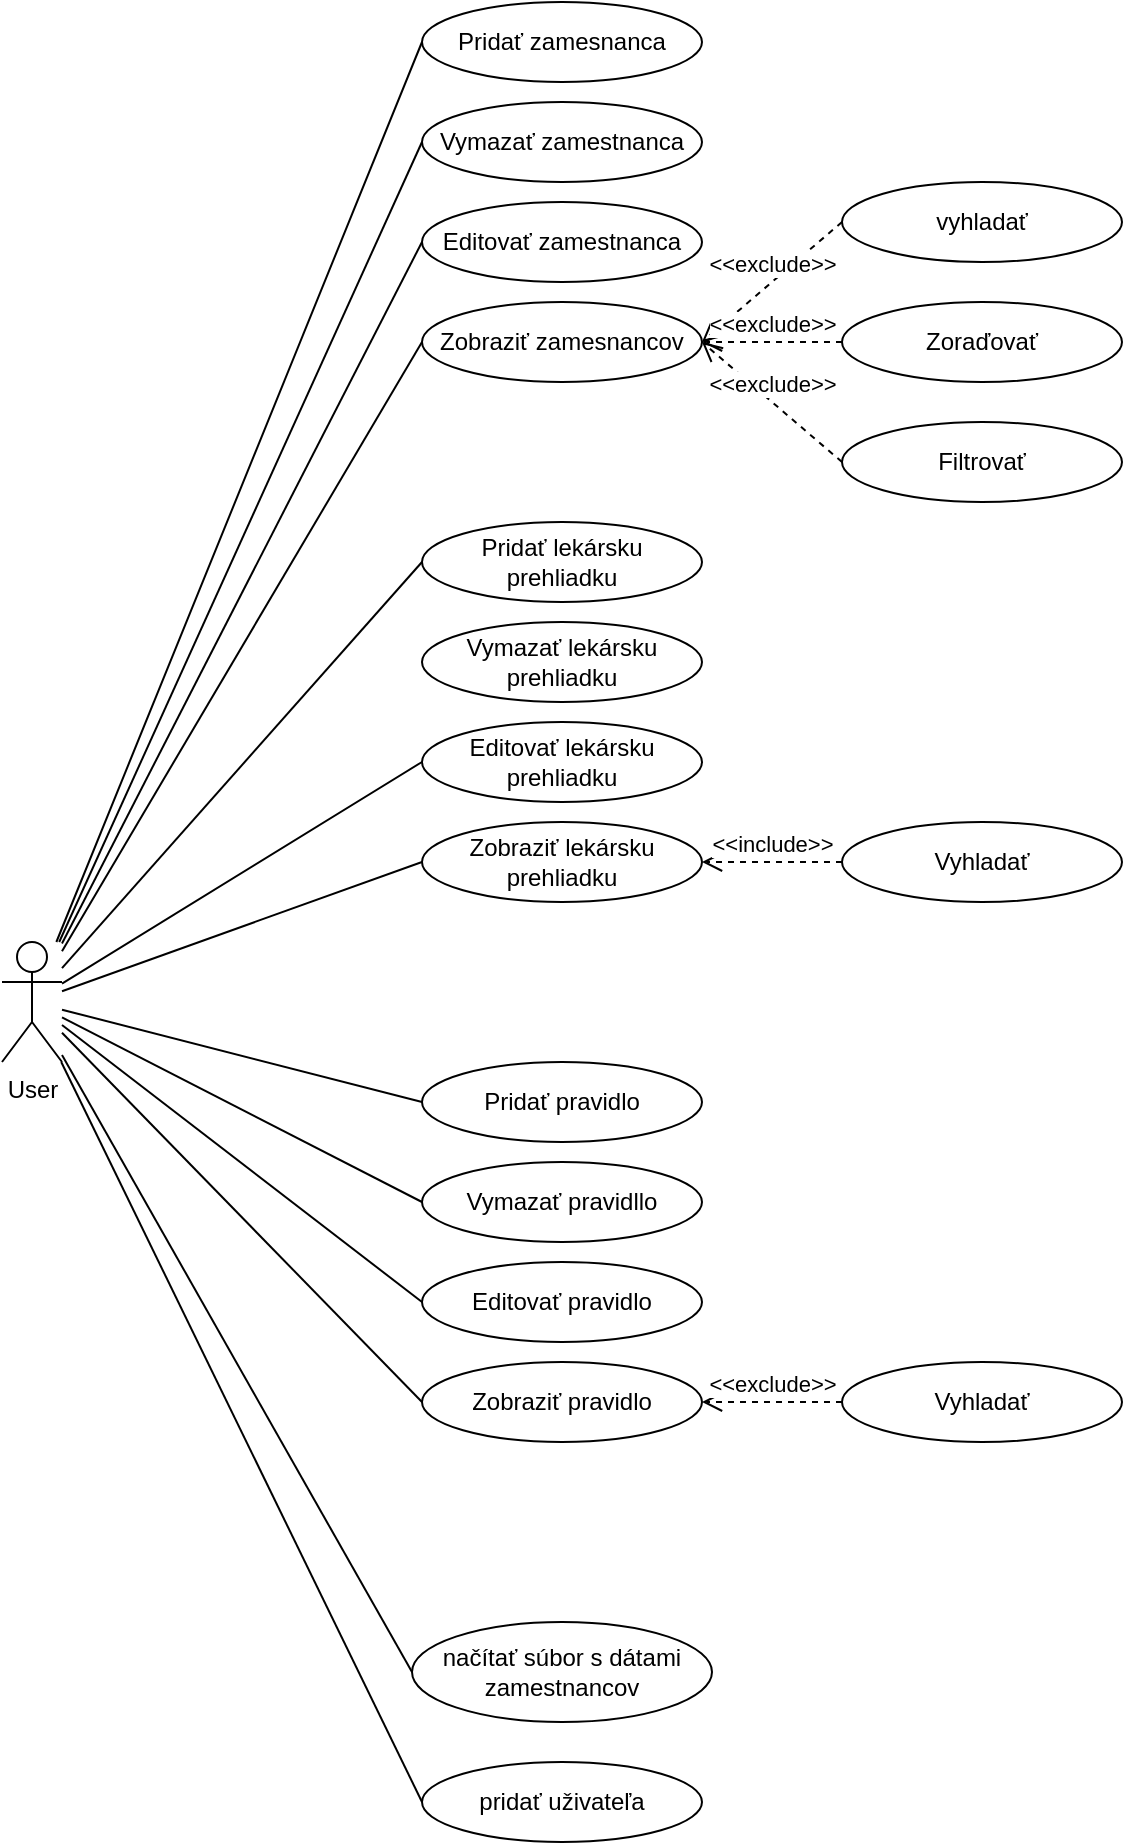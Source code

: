 <mxfile version="20.5.3" type="device"><diagram id="_EcG7_dam4SC81xGVcJO" name="Page-1"><mxGraphModel dx="998" dy="534" grid="1" gridSize="10" guides="1" tooltips="1" connect="1" arrows="1" fold="1" page="1" pageScale="1" pageWidth="850" pageHeight="1100" math="0" shadow="0"><root><mxCell id="0"/><mxCell id="1" parent="0"/><mxCell id="7WzwmO4bXKRNcrmsOYxx-1" value="User" style="shape=umlActor;verticalLabelPosition=bottom;verticalAlign=top;html=1;outlineConnect=0;" vertex="1" parent="1"><mxGeometry x="40" y="520" width="30" height="60" as="geometry"/></mxCell><mxCell id="7WzwmO4bXKRNcrmsOYxx-2" value="Pridať zamesnanca" style="ellipse;whiteSpace=wrap;html=1;" vertex="1" parent="1"><mxGeometry x="250" y="50" width="140" height="40" as="geometry"/></mxCell><mxCell id="7WzwmO4bXKRNcrmsOYxx-3" value="Vymazať zamestnanca" style="ellipse;whiteSpace=wrap;html=1;" vertex="1" parent="1"><mxGeometry x="250" y="100" width="140" height="40" as="geometry"/></mxCell><mxCell id="7WzwmO4bXKRNcrmsOYxx-5" value="&lt;div&gt;Editovať zamestnanca&lt;/div&gt;" style="ellipse;whiteSpace=wrap;html=1;" vertex="1" parent="1"><mxGeometry x="250" y="150" width="140" height="40" as="geometry"/></mxCell><mxCell id="7WzwmO4bXKRNcrmsOYxx-6" value="Pridať lekársku prehliadku" style="ellipse;whiteSpace=wrap;html=1;" vertex="1" parent="1"><mxGeometry x="250" y="310" width="140" height="40" as="geometry"/></mxCell><mxCell id="7WzwmO4bXKRNcrmsOYxx-7" value="Vymazať lekársku prehliadku" style="ellipse;whiteSpace=wrap;html=1;" vertex="1" parent="1"><mxGeometry x="250" y="360" width="140" height="40" as="geometry"/></mxCell><mxCell id="7WzwmO4bXKRNcrmsOYxx-8" value="Editovať lekársku prehliadku" style="ellipse;whiteSpace=wrap;html=1;" vertex="1" parent="1"><mxGeometry x="250" y="410" width="140" height="40" as="geometry"/></mxCell><mxCell id="7WzwmO4bXKRNcrmsOYxx-9" value="&lt;div&gt;Pridať pravidlo&lt;/div&gt;" style="ellipse;whiteSpace=wrap;html=1;" vertex="1" parent="1"><mxGeometry x="250" y="580" width="140" height="40" as="geometry"/></mxCell><mxCell id="7WzwmO4bXKRNcrmsOYxx-11" value="&lt;div&gt;Vymazať pravidllo&lt;/div&gt;" style="ellipse;whiteSpace=wrap;html=1;" vertex="1" parent="1"><mxGeometry x="250" y="630" width="140" height="40" as="geometry"/></mxCell><mxCell id="7WzwmO4bXKRNcrmsOYxx-12" value="&lt;div&gt;Editovať pravidlo&lt;/div&gt;" style="ellipse;whiteSpace=wrap;html=1;" vertex="1" parent="1"><mxGeometry x="250" y="680" width="140" height="40" as="geometry"/></mxCell><mxCell id="7WzwmO4bXKRNcrmsOYxx-13" value="načítať súbor s dátami zamestnancov" style="ellipse;whiteSpace=wrap;html=1;" vertex="1" parent="1"><mxGeometry x="245" y="860" width="150" height="50" as="geometry"/></mxCell><mxCell id="7WzwmO4bXKRNcrmsOYxx-14" value="Zobraziť zamesnancov" style="ellipse;whiteSpace=wrap;html=1;" vertex="1" parent="1"><mxGeometry x="250" y="200" width="140" height="40" as="geometry"/></mxCell><mxCell id="7WzwmO4bXKRNcrmsOYxx-15" value="Zobraziť lekársku prehliadku" style="ellipse;whiteSpace=wrap;html=1;" vertex="1" parent="1"><mxGeometry x="250" y="460" width="140" height="40" as="geometry"/></mxCell><mxCell id="7WzwmO4bXKRNcrmsOYxx-16" value="Zobraziť pravidlo" style="ellipse;whiteSpace=wrap;html=1;" vertex="1" parent="1"><mxGeometry x="250" y="730" width="140" height="40" as="geometry"/></mxCell><mxCell id="7WzwmO4bXKRNcrmsOYxx-18" value="" style="endArrow=none;html=1;rounded=0;entryX=0;entryY=0.5;entryDx=0;entryDy=0;" edge="1" parent="1" source="7WzwmO4bXKRNcrmsOYxx-1" target="7WzwmO4bXKRNcrmsOYxx-3"><mxGeometry width="50" height="50" relative="1" as="geometry"><mxPoint x="130" y="430" as="sourcePoint"/><mxPoint x="450" y="410" as="targetPoint"/></mxGeometry></mxCell><mxCell id="7WzwmO4bXKRNcrmsOYxx-20" value="" style="endArrow=none;html=1;rounded=0;entryX=0;entryY=0.5;entryDx=0;entryDy=0;" edge="1" parent="1" source="7WzwmO4bXKRNcrmsOYxx-1" target="7WzwmO4bXKRNcrmsOYxx-5"><mxGeometry width="50" height="50" relative="1" as="geometry"><mxPoint x="190.005" y="550" as="sourcePoint"/><mxPoint x="371.4" y="150" as="targetPoint"/></mxGeometry></mxCell><mxCell id="7WzwmO4bXKRNcrmsOYxx-21" value="" style="endArrow=none;html=1;rounded=0;entryX=0;entryY=0.5;entryDx=0;entryDy=0;" edge="1" parent="1" source="7WzwmO4bXKRNcrmsOYxx-1" target="7WzwmO4bXKRNcrmsOYxx-14"><mxGeometry width="50" height="50" relative="1" as="geometry"><mxPoint x="88.605" y="540" as="sourcePoint"/><mxPoint x="270" y="140" as="targetPoint"/></mxGeometry></mxCell><mxCell id="7WzwmO4bXKRNcrmsOYxx-22" value="" style="endArrow=none;html=1;rounded=0;entryX=0;entryY=0.5;entryDx=0;entryDy=0;" edge="1" parent="1" source="7WzwmO4bXKRNcrmsOYxx-1" target="7WzwmO4bXKRNcrmsOYxx-2"><mxGeometry width="50" height="50" relative="1" as="geometry"><mxPoint x="98.605" y="550" as="sourcePoint"/><mxPoint x="250" y="270" as="targetPoint"/></mxGeometry></mxCell><mxCell id="7WzwmO4bXKRNcrmsOYxx-23" value="" style="endArrow=none;html=1;rounded=0;entryX=0;entryY=0.5;entryDx=0;entryDy=0;" edge="1" parent="1" source="7WzwmO4bXKRNcrmsOYxx-1" target="7WzwmO4bXKRNcrmsOYxx-6"><mxGeometry width="50" height="50" relative="1" as="geometry"><mxPoint x="108.605" y="560" as="sourcePoint"/><mxPoint x="290" y="160" as="targetPoint"/></mxGeometry></mxCell><mxCell id="7WzwmO4bXKRNcrmsOYxx-24" value="" style="endArrow=none;html=1;rounded=0;entryX=0;entryY=0.5;entryDx=0;entryDy=0;" edge="1" parent="1" source="7WzwmO4bXKRNcrmsOYxx-1" target="7WzwmO4bXKRNcrmsOYxx-8"><mxGeometry width="50" height="50" relative="1" as="geometry"><mxPoint x="118.605" y="570" as="sourcePoint"/><mxPoint x="300" y="170" as="targetPoint"/></mxGeometry></mxCell><mxCell id="7WzwmO4bXKRNcrmsOYxx-25" value="" style="endArrow=none;html=1;rounded=0;entryX=0;entryY=0.5;entryDx=0;entryDy=0;" edge="1" parent="1" source="7WzwmO4bXKRNcrmsOYxx-1" target="7WzwmO4bXKRNcrmsOYxx-15"><mxGeometry width="50" height="50" relative="1" as="geometry"><mxPoint x="580" y="230" as="sourcePoint"/><mxPoint x="630" y="180" as="targetPoint"/></mxGeometry></mxCell><mxCell id="7WzwmO4bXKRNcrmsOYxx-26" value="" style="endArrow=none;html=1;rounded=0;entryX=0;entryY=0.5;entryDx=0;entryDy=0;" edge="1" parent="1" source="7WzwmO4bXKRNcrmsOYxx-1" target="7WzwmO4bXKRNcrmsOYxx-9"><mxGeometry width="50" height="50" relative="1" as="geometry"><mxPoint x="590" y="240" as="sourcePoint"/><mxPoint x="640" y="190" as="targetPoint"/></mxGeometry></mxCell><mxCell id="7WzwmO4bXKRNcrmsOYxx-27" value="" style="endArrow=none;html=1;rounded=0;entryX=0;entryY=0.5;entryDx=0;entryDy=0;" edge="1" parent="1" source="7WzwmO4bXKRNcrmsOYxx-1" target="7WzwmO4bXKRNcrmsOYxx-11"><mxGeometry width="50" height="50" relative="1" as="geometry"><mxPoint x="600" y="250" as="sourcePoint"/><mxPoint x="650" y="200" as="targetPoint"/></mxGeometry></mxCell><mxCell id="7WzwmO4bXKRNcrmsOYxx-28" value="" style="endArrow=none;html=1;rounded=0;entryX=0;entryY=0.5;entryDx=0;entryDy=0;" edge="1" parent="1" source="7WzwmO4bXKRNcrmsOYxx-1" target="7WzwmO4bXKRNcrmsOYxx-12"><mxGeometry width="50" height="50" relative="1" as="geometry"><mxPoint x="610" y="260" as="sourcePoint"/><mxPoint x="660" y="210" as="targetPoint"/></mxGeometry></mxCell><mxCell id="7WzwmO4bXKRNcrmsOYxx-29" value="" style="endArrow=none;html=1;rounded=0;entryX=0;entryY=0.5;entryDx=0;entryDy=0;" edge="1" parent="1" source="7WzwmO4bXKRNcrmsOYxx-1" target="7WzwmO4bXKRNcrmsOYxx-16"><mxGeometry width="50" height="50" relative="1" as="geometry"><mxPoint x="620" y="270" as="sourcePoint"/><mxPoint x="670" y="220" as="targetPoint"/></mxGeometry></mxCell><mxCell id="7WzwmO4bXKRNcrmsOYxx-30" value="" style="endArrow=none;html=1;rounded=0;entryX=0;entryY=0.5;entryDx=0;entryDy=0;" edge="1" parent="1" source="7WzwmO4bXKRNcrmsOYxx-1" target="7WzwmO4bXKRNcrmsOYxx-13"><mxGeometry width="50" height="50" relative="1" as="geometry"><mxPoint x="630" y="280" as="sourcePoint"/><mxPoint x="230" y="852" as="targetPoint"/></mxGeometry></mxCell><mxCell id="7WzwmO4bXKRNcrmsOYxx-31" value="vyhladať" style="ellipse;whiteSpace=wrap;html=1;" vertex="1" parent="1"><mxGeometry x="460" y="140" width="140" height="40" as="geometry"/></mxCell><mxCell id="7WzwmO4bXKRNcrmsOYxx-32" value="Zoraďovať" style="ellipse;whiteSpace=wrap;html=1;" vertex="1" parent="1"><mxGeometry x="460" y="200" width="140" height="40" as="geometry"/></mxCell><mxCell id="7WzwmO4bXKRNcrmsOYxx-33" value="Filtrovať" style="ellipse;whiteSpace=wrap;html=1;" vertex="1" parent="1"><mxGeometry x="460" y="260" width="140" height="40" as="geometry"/></mxCell><mxCell id="7WzwmO4bXKRNcrmsOYxx-34" value="Vyhladať" style="ellipse;whiteSpace=wrap;html=1;" vertex="1" parent="1"><mxGeometry x="460" y="460" width="140" height="40" as="geometry"/></mxCell><mxCell id="7WzwmO4bXKRNcrmsOYxx-35" value="Vyhladať" style="ellipse;whiteSpace=wrap;html=1;" vertex="1" parent="1"><mxGeometry x="460" y="730" width="140" height="40" as="geometry"/></mxCell><mxCell id="7WzwmO4bXKRNcrmsOYxx-37" value="&lt;div&gt;&amp;lt;&amp;lt;exclude&amp;gt;&amp;gt;&lt;/div&gt;" style="html=1;verticalAlign=bottom;endArrow=open;dashed=1;endSize=8;rounded=0;entryX=1;entryY=0.5;entryDx=0;entryDy=0;exitX=0;exitY=0.5;exitDx=0;exitDy=0;" edge="1" parent="1" source="7WzwmO4bXKRNcrmsOYxx-31" target="7WzwmO4bXKRNcrmsOYxx-14"><mxGeometry relative="1" as="geometry"><mxPoint x="730" y="400" as="sourcePoint"/><mxPoint x="650" y="400" as="targetPoint"/></mxGeometry></mxCell><mxCell id="7WzwmO4bXKRNcrmsOYxx-38" value="&lt;div&gt;&amp;lt;&amp;lt;exclude&amp;gt;&amp;gt;&lt;/div&gt;" style="html=1;verticalAlign=bottom;endArrow=open;dashed=1;endSize=8;rounded=0;entryX=1;entryY=0.5;entryDx=0;entryDy=0;exitX=0;exitY=0.5;exitDx=0;exitDy=0;" edge="1" parent="1" source="7WzwmO4bXKRNcrmsOYxx-32" target="7WzwmO4bXKRNcrmsOYxx-14"><mxGeometry relative="1" as="geometry"><mxPoint x="740" y="410" as="sourcePoint"/><mxPoint x="660" y="410" as="targetPoint"/></mxGeometry></mxCell><mxCell id="7WzwmO4bXKRNcrmsOYxx-39" value="&lt;div&gt;&amp;lt;&amp;lt;exclude&amp;gt;&amp;gt;&lt;/div&gt;" style="html=1;verticalAlign=bottom;endArrow=open;dashed=1;endSize=8;rounded=0;entryX=1;entryY=0.5;entryDx=0;entryDy=0;exitX=0;exitY=0.5;exitDx=0;exitDy=0;" edge="1" parent="1" source="7WzwmO4bXKRNcrmsOYxx-33" target="7WzwmO4bXKRNcrmsOYxx-14"><mxGeometry relative="1" as="geometry"><mxPoint x="750" y="420" as="sourcePoint"/><mxPoint x="670" y="420" as="targetPoint"/></mxGeometry></mxCell><mxCell id="7WzwmO4bXKRNcrmsOYxx-40" value="&lt;div&gt;&amp;lt;&amp;lt;include&amp;gt;&amp;gt;&lt;/div&gt;" style="html=1;verticalAlign=bottom;endArrow=open;dashed=1;endSize=8;rounded=0;entryX=1;entryY=0.5;entryDx=0;entryDy=0;exitX=0;exitY=0.5;exitDx=0;exitDy=0;" edge="1" parent="1" source="7WzwmO4bXKRNcrmsOYxx-34" target="7WzwmO4bXKRNcrmsOYxx-15"><mxGeometry relative="1" as="geometry"><mxPoint x="760" y="430" as="sourcePoint"/><mxPoint x="680" y="430" as="targetPoint"/></mxGeometry></mxCell><mxCell id="7WzwmO4bXKRNcrmsOYxx-41" value="&lt;div&gt;&amp;lt;&amp;lt;exclude&amp;gt;&amp;gt;&lt;/div&gt;" style="html=1;verticalAlign=bottom;endArrow=open;dashed=1;endSize=8;rounded=0;entryX=1;entryY=0.5;entryDx=0;entryDy=0;exitX=0;exitY=0.5;exitDx=0;exitDy=0;" edge="1" parent="1" source="7WzwmO4bXKRNcrmsOYxx-35" target="7WzwmO4bXKRNcrmsOYxx-16"><mxGeometry relative="1" as="geometry"><mxPoint x="770" y="440" as="sourcePoint"/><mxPoint x="690" y="440" as="targetPoint"/></mxGeometry></mxCell><mxCell id="7WzwmO4bXKRNcrmsOYxx-42" value="pridať uživateľa" style="ellipse;whiteSpace=wrap;html=1;" vertex="1" parent="1"><mxGeometry x="250" y="930" width="140" height="40" as="geometry"/></mxCell><mxCell id="7WzwmO4bXKRNcrmsOYxx-43" value="" style="endArrow=none;html=1;rounded=0;entryX=0;entryY=0.5;entryDx=0;entryDy=0;" edge="1" parent="1" source="7WzwmO4bXKRNcrmsOYxx-1" target="7WzwmO4bXKRNcrmsOYxx-42"><mxGeometry width="50" height="50" relative="1" as="geometry"><mxPoint x="80" y="586.154" as="sourcePoint"/><mxPoint x="260" y="900" as="targetPoint"/></mxGeometry></mxCell></root></mxGraphModel></diagram></mxfile>